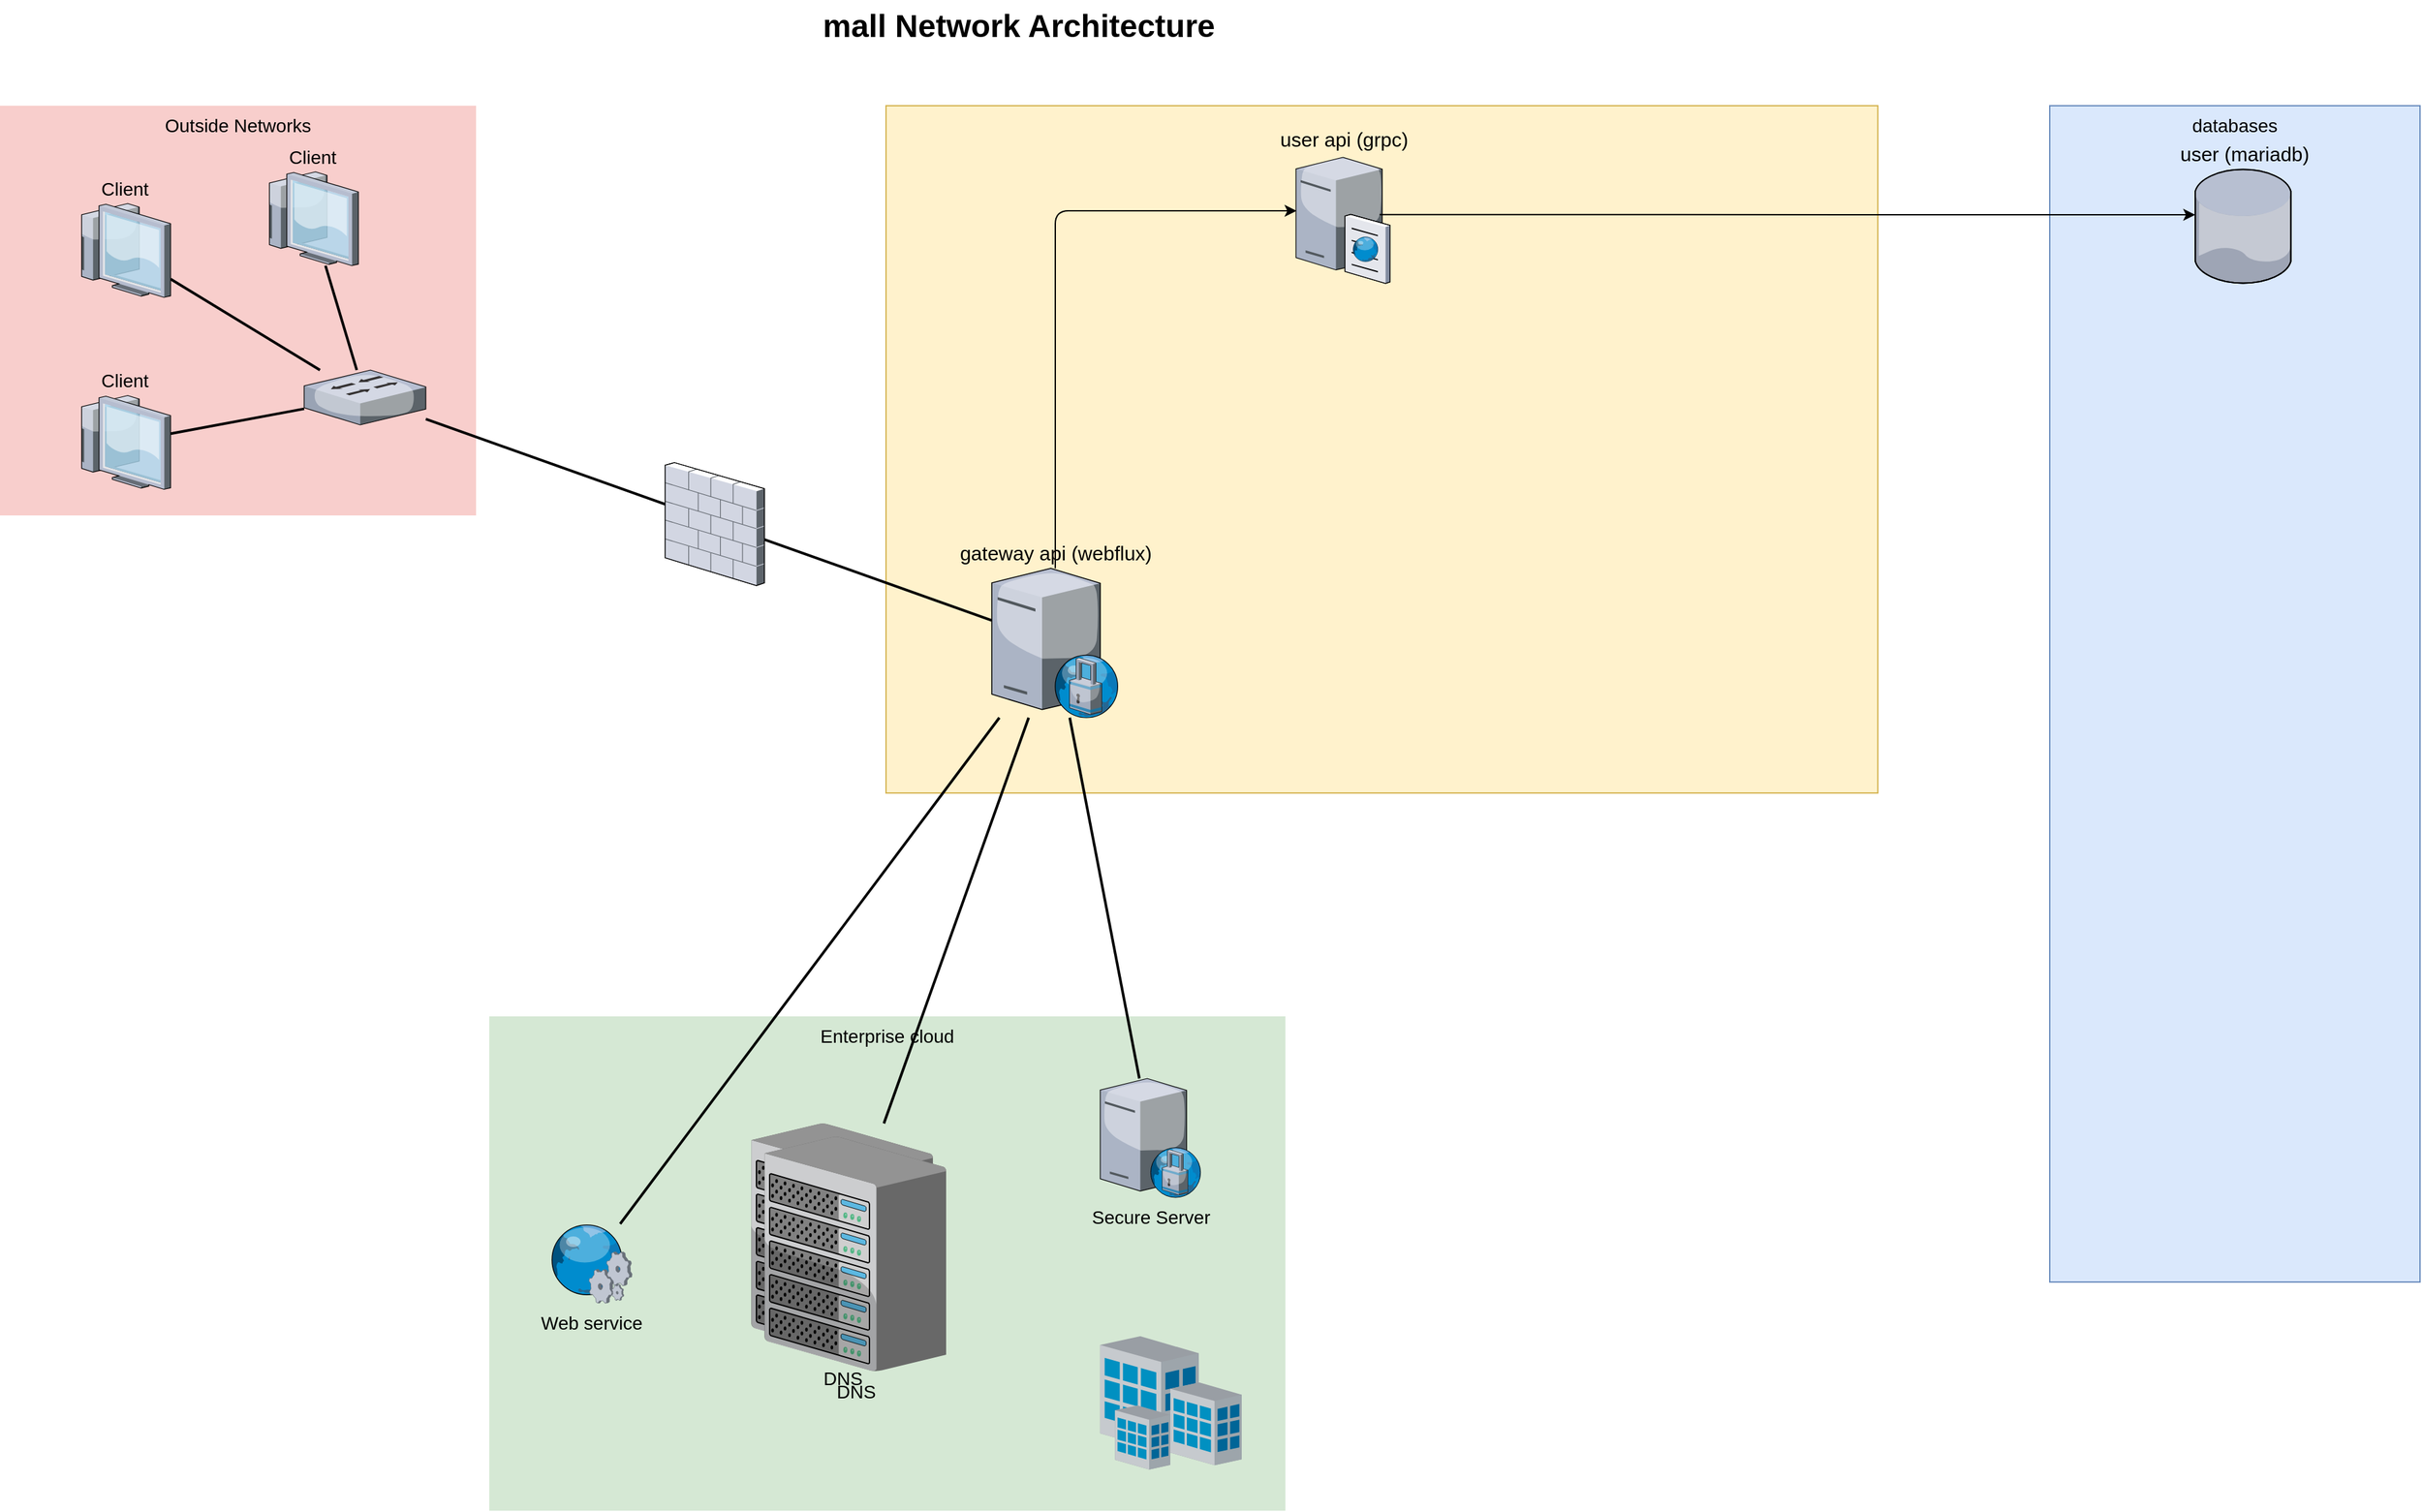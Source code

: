 <mxfile version="14.9.5" type="github">
  <diagram name="Page-1" id="e3a06f82-3646-2815-327d-82caf3d4e204">
    <mxGraphModel dx="1422" dy="762" grid="1" gridSize="10" guides="1" tooltips="1" connect="1" arrows="1" fold="1" page="1" pageScale="1.5" pageWidth="1169" pageHeight="826" background="none" math="0" shadow="0">
      <root>
        <mxCell id="0" style=";html=1;" />
        <mxCell id="1" style=";html=1;" parent="0" />
        <mxCell id="sHXKAPFRfoizOENOdaJy-3" value="" style="edgeStyle=orthogonalEdgeStyle;rounded=0;orthogonalLoop=1;jettySize=auto;html=1;" parent="1" source="sHXKAPFRfoizOENOdaJy-1" edge="1">
          <mxGeometry relative="1" as="geometry">
            <mxPoint x="1300" y="210" as="targetPoint" />
            <Array as="points">
              <mxPoint x="970" y="210" />
            </Array>
          </mxGeometry>
        </mxCell>
        <mxCell id="sHXKAPFRfoizOENOdaJy-1" value="" style="whiteSpace=wrap;html=1;fillColor=#fff2cc;fontSize=14;strokeColor=#d6b656;verticalAlign=top;" parent="1" vertex="1">
          <mxGeometry x="830" y="110" width="750" height="520" as="geometry" />
        </mxCell>
        <mxCell id="6a7d8f32e03d9370-61" value="Outside Networks" style="whiteSpace=wrap;html=1;fillColor=#f8cecc;fontSize=14;strokeColor=none;verticalAlign=top;" parent="1" vertex="1">
          <mxGeometry x="160" y="110" width="360" height="310" as="geometry" />
        </mxCell>
        <mxCell id="6a7d8f32e03d9370-60" value="Enterprise cloud" style="whiteSpace=wrap;html=1;fillColor=#d5e8d4;fontSize=14;strokeColor=none;verticalAlign=top;" parent="1" vertex="1">
          <mxGeometry x="530" y="799" width="602" height="374" as="geometry" />
        </mxCell>
        <mxCell id="6a7d8f32e03d9370-50" style="edgeStyle=none;rounded=0;html=1;startSize=10;endSize=10;jettySize=auto;orthogonalLoop=1;fontSize=14;endArrow=none;endFill=0;strokeWidth=2;" parent="1" source="sHXKAPFRfoizOENOdaJy-17" target="6a7d8f32e03d9370-16" edge="1">
          <mxGeometry relative="1" as="geometry">
            <mxPoint x="923.451" y="586.5" as="sourcePoint" />
          </mxGeometry>
        </mxCell>
        <mxCell id="6a7d8f32e03d9370-52" style="edgeStyle=none;rounded=0;html=1;startSize=10;endSize=10;jettySize=auto;orthogonalLoop=1;fontSize=14;endArrow=none;endFill=0;strokeWidth=2;" parent="1" source="sHXKAPFRfoizOENOdaJy-17" target="6a7d8f32e03d9370-26" edge="1">
          <mxGeometry relative="1" as="geometry">
            <mxPoint x="902" y="555.015" as="sourcePoint" />
          </mxGeometry>
        </mxCell>
        <mxCell id="6a7d8f32e03d9370-56" style="edgeStyle=none;rounded=0;html=1;startSize=10;endSize=10;jettySize=auto;orthogonalLoop=1;fontSize=14;endArrow=none;endFill=0;strokeWidth=2;" parent="1" source="sHXKAPFRfoizOENOdaJy-17" target="6a7d8f32e03d9370-25" edge="1">
          <mxGeometry relative="1" as="geometry">
            <mxPoint x="935.197" y="586.5" as="sourcePoint" />
          </mxGeometry>
        </mxCell>
        <mxCell id="6a7d8f32e03d9370-16" value="DNS" style="verticalLabelPosition=bottom;aspect=fixed;html=1;verticalAlign=top;strokeColor=none;shape=mxgraph.citrix.chassis;fillColor=#66B2FF;gradientColor=#0066CC;fontSize=14;" parent="1" vertex="1">
          <mxGeometry x="728" y="880" width="137.5" height="177.5" as="geometry" />
        </mxCell>
        <mxCell id="6a7d8f32e03d9370-25" value="Secure Server" style="verticalLabelPosition=bottom;aspect=fixed;html=1;verticalAlign=top;strokeColor=none;shape=mxgraph.citrix.proxy_server;fillColor=#66B2FF;gradientColor=#0066CC;fontSize=14;" parent="1" vertex="1">
          <mxGeometry x="992" y="846" width="76.5" height="90" as="geometry" />
        </mxCell>
        <mxCell id="6a7d8f32e03d9370-53" style="edgeStyle=none;rounded=0;html=1;startSize=10;endSize=10;jettySize=auto;orthogonalLoop=1;fontSize=14;endArrow=none;endFill=0;strokeWidth=2;" parent="1" source="6a7d8f32e03d9370-26" target="6a7d8f32e03d9370-29" edge="1">
          <mxGeometry relative="1" as="geometry" />
        </mxCell>
        <mxCell id="6a7d8f32e03d9370-54" style="edgeStyle=none;rounded=0;html=1;startSize=10;endSize=10;jettySize=auto;orthogonalLoop=1;fontSize=14;endArrow=none;endFill=0;strokeWidth=2;" parent="1" source="6a7d8f32e03d9370-26" target="6a7d8f32e03d9370-28" edge="1">
          <mxGeometry relative="1" as="geometry" />
        </mxCell>
        <mxCell id="6a7d8f32e03d9370-55" style="edgeStyle=none;rounded=0;html=1;startSize=10;endSize=10;jettySize=auto;orthogonalLoop=1;fontSize=14;endArrow=none;endFill=0;strokeWidth=2;" parent="1" source="6a7d8f32e03d9370-26" target="6a7d8f32e03d9370-27" edge="1">
          <mxGeometry relative="1" as="geometry" />
        </mxCell>
        <mxCell id="6a7d8f32e03d9370-26" value="" style="verticalLabelPosition=bottom;aspect=fixed;html=1;verticalAlign=top;strokeColor=none;shape=mxgraph.citrix.switch;fillColor=#66B2FF;gradientColor=#0066CC;fontSize=14;" parent="1" vertex="1">
          <mxGeometry x="390" y="310" width="92" height="41.5" as="geometry" />
        </mxCell>
        <mxCell id="6a7d8f32e03d9370-27" value="Client" style="verticalLabelPosition=top;aspect=fixed;html=1;verticalAlign=bottom;strokeColor=none;shape=mxgraph.citrix.thin_client;fillColor=#66B2FF;gradientColor=#0066CC;fontSize=14;labelPosition=center;align=center;" parent="1" vertex="1">
          <mxGeometry x="218" y="329.25" width="71" height="71" as="geometry" />
        </mxCell>
        <mxCell id="6a7d8f32e03d9370-28" value="Client" style="verticalLabelPosition=top;aspect=fixed;html=1;verticalAlign=bottom;strokeColor=none;shape=mxgraph.citrix.thin_client;fillColor=#66B2FF;gradientColor=#0066CC;fontSize=14;labelPosition=center;align=center;" parent="1" vertex="1">
          <mxGeometry x="360" y="160" width="71" height="71" as="geometry" />
        </mxCell>
        <mxCell id="6a7d8f32e03d9370-29" value="Client" style="verticalLabelPosition=top;aspect=fixed;html=1;verticalAlign=bottom;strokeColor=none;shape=mxgraph.citrix.thin_client;fillColor=#66B2FF;gradientColor=#0066CC;fontSize=14;labelPosition=center;align=center;" parent="1" vertex="1">
          <mxGeometry x="218" y="184" width="71" height="71" as="geometry" />
        </mxCell>
        <mxCell id="6a7d8f32e03d9370-49" style="edgeStyle=none;rounded=0;html=1;startSize=10;endSize=10;jettySize=auto;orthogonalLoop=1;fontSize=14;endArrow=none;endFill=0;strokeWidth=2;" parent="1" source="6a7d8f32e03d9370-30" target="sHXKAPFRfoizOENOdaJy-17" edge="1">
          <mxGeometry relative="1" as="geometry">
            <mxPoint x="915.389" y="586.5" as="targetPoint" />
          </mxGeometry>
        </mxCell>
        <mxCell id="6a7d8f32e03d9370-30" value="Web service" style="verticalLabelPosition=bottom;aspect=fixed;html=1;verticalAlign=top;strokeColor=none;shape=mxgraph.citrix.web_service;fillColor=#66B2FF;gradientColor=#0066CC;fontSize=14;" parent="1" vertex="1">
          <mxGeometry x="575" y="956" width="63" height="60" as="geometry" />
        </mxCell>
        <mxCell id="6a7d8f32e03d9370-31" value="" style="verticalLabelPosition=bottom;aspect=fixed;html=1;verticalAlign=top;strokeColor=none;shape=mxgraph.citrix.site;fillColor=#66B2FF;gradientColor=#0066CC;fontSize=14;" parent="1" vertex="1">
          <mxGeometry x="992" y="1041" width="107" height="101" as="geometry" />
        </mxCell>
        <mxCell id="6a7d8f32e03d9370-62" value="mall Network Architecture" style="text;strokeColor=none;fillColor=none;html=1;fontSize=24;fontStyle=1;verticalAlign=middle;align=center;" parent="1" vertex="1">
          <mxGeometry x="499" y="30" width="861" height="40" as="geometry" />
        </mxCell>
        <mxCell id="sHXKAPFRfoizOENOdaJy-8" value="DNS" style="verticalLabelPosition=bottom;aspect=fixed;html=1;verticalAlign=top;strokeColor=none;shape=mxgraph.citrix.chassis;fillColor=#66B2FF;gradientColor=#0066CC;fontSize=14;" parent="1" vertex="1">
          <mxGeometry x="738" y="890" width="137.5" height="177.5" as="geometry" />
        </mxCell>
        <mxCell id="sHXKAPFRfoizOENOdaJy-9" value="user api (grpc)" style="verticalLabelPosition=top;aspect=fixed;html=1;verticalAlign=bottom;strokeColor=none;shape=mxgraph.citrix.cache_server;fillColor=#66B2FF;gradientColor=#0066CC;fontSize=15;labelPosition=center;align=center;" parent="1" vertex="1">
          <mxGeometry x="1140" y="146.75" width="71" height="97.5" as="geometry" />
        </mxCell>
        <mxCell id="sHXKAPFRfoizOENOdaJy-12" value="databases" style="whiteSpace=wrap;html=1;fillColor=#dae8fc;fontSize=14;strokeColor=#6c8ebf;verticalAlign=top;" parent="1" vertex="1">
          <mxGeometry x="1710" y="110" width="280" height="890" as="geometry" />
        </mxCell>
        <mxCell id="sHXKAPFRfoizOENOdaJy-11" value="user (mariadb)" style="verticalLabelPosition=top;aspect=fixed;html=1;verticalAlign=bottom;strokeColor=none;align=center;outlineConnect=0;shape=mxgraph.citrix.database;labelPosition=center;fontSize=15;" parent="1" vertex="1">
          <mxGeometry x="1820" y="158.25" width="73.1" height="86" as="geometry" />
        </mxCell>
        <mxCell id="sHXKAPFRfoizOENOdaJy-16" value="" style="verticalLabelPosition=bottom;aspect=fixed;html=1;verticalAlign=top;strokeColor=none;align=center;outlineConnect=0;shape=mxgraph.citrix.firewall;" parent="1" vertex="1">
          <mxGeometry x="663" y="380" width="75" height="93" as="geometry" />
        </mxCell>
        <mxCell id="sHXKAPFRfoizOENOdaJy-17" value="gateway api (webflux)" style="verticalLabelPosition=top;aspect=fixed;html=1;verticalAlign=bottom;strokeColor=none;align=center;outlineConnect=0;shape=mxgraph.citrix.proxy_server;flipH=0;flipV=0;direction=east;horizontal=1;labelPosition=center;fontSize=15;" parent="1" vertex="1">
          <mxGeometry x="910" y="460" width="96.05" height="113" as="geometry" />
        </mxCell>
        <mxCell id="sHXKAPFRfoizOENOdaJy-20" value="" style="edgeStyle=elbowEdgeStyle;elbow=horizontal;endArrow=classic;html=1;entryX=0.006;entryY=0.439;entryDx=0;entryDy=0;entryPerimeter=0;" parent="1" source="sHXKAPFRfoizOENOdaJy-17" target="sHXKAPFRfoizOENOdaJy-9" edge="1">
          <mxGeometry width="50" height="50" relative="1" as="geometry">
            <mxPoint x="980" y="590" as="sourcePoint" />
            <mxPoint x="1030" y="540" as="targetPoint" />
            <Array as="points">
              <mxPoint x="958" y="350" />
              <mxPoint x="1070" y="390" />
            </Array>
          </mxGeometry>
        </mxCell>
        <mxCell id="sHXKAPFRfoizOENOdaJy-21" value="" style="edgeStyle=elbowEdgeStyle;elbow=vertical;endArrow=classic;html=1;exitX=0.891;exitY=0.468;exitDx=0;exitDy=0;exitPerimeter=0;" parent="1" source="sHXKAPFRfoizOENOdaJy-9" target="sHXKAPFRfoizOENOdaJy-11" edge="1">
          <mxGeometry width="50" height="50" relative="1" as="geometry">
            <mxPoint x="980" y="590" as="sourcePoint" />
            <mxPoint x="1030" y="540" as="targetPoint" />
          </mxGeometry>
        </mxCell>
      </root>
    </mxGraphModel>
  </diagram>
</mxfile>
